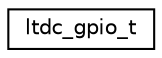digraph "Graphical Class Hierarchy"
{
 // LATEX_PDF_SIZE
  edge [fontname="Helvetica",fontsize="10",labelfontname="Helvetica",labelfontsize="10"];
  node [fontname="Helvetica",fontsize="10",shape=record];
  rankdir="LR";
  Node0 [label="ltdc_gpio_t",height=0.2,width=0.4,color="black", fillcolor="white", style="filled",URL="$structltdc__gpio__t.html",tooltip="LTDC GPIO configuration."];
}
